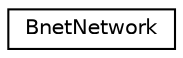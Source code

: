 digraph "Graphical Class Hierarchy"
{
  edge [fontname="Helvetica",fontsize="10",labelfontname="Helvetica",labelfontsize="10"];
  node [fontname="Helvetica",fontsize="10",shape=record];
  rankdir="LR";
  Node0 [label="BnetNetwork",height=0.2,width=0.4,color="black", fillcolor="white", style="filled",URL="$structBnetNetwork.html",tooltip="Very simple boolean network data structure. "];
}
